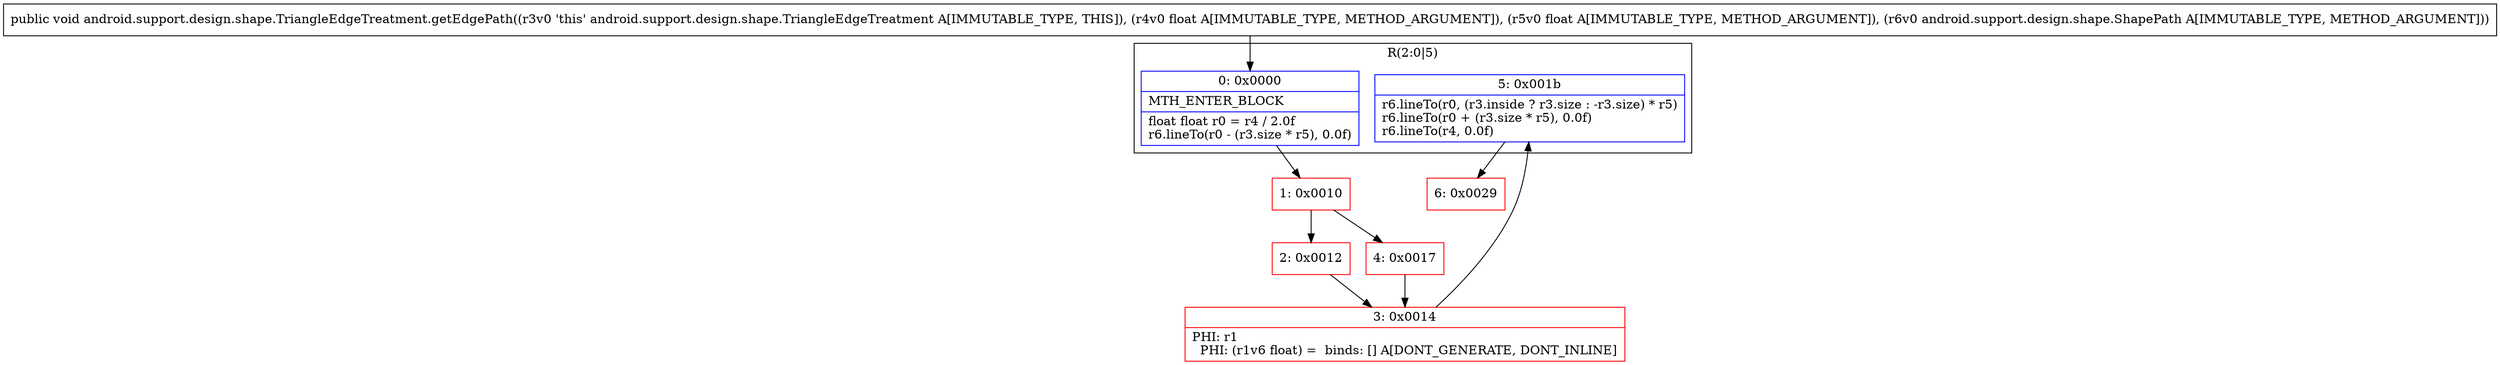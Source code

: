 digraph "CFG forandroid.support.design.shape.TriangleEdgeTreatment.getEdgePath(FFLandroid\/support\/design\/shape\/ShapePath;)V" {
subgraph cluster_Region_1862920923 {
label = "R(2:0|5)";
node [shape=record,color=blue];
Node_0 [shape=record,label="{0\:\ 0x0000|MTH_ENTER_BLOCK\l|float float r0 = r4 \/ 2.0f\lr6.lineTo(r0 \- (r3.size * r5), 0.0f)\l}"];
Node_5 [shape=record,label="{5\:\ 0x001b|r6.lineTo(r0, (r3.inside ? r3.size : \-r3.size) * r5)\lr6.lineTo(r0 + (r3.size * r5), 0.0f)\lr6.lineTo(r4, 0.0f)\l}"];
}
Node_1 [shape=record,color=red,label="{1\:\ 0x0010}"];
Node_2 [shape=record,color=red,label="{2\:\ 0x0012}"];
Node_3 [shape=record,color=red,label="{3\:\ 0x0014|PHI: r1 \l  PHI: (r1v6 float) =  binds: [] A[DONT_GENERATE, DONT_INLINE]\l}"];
Node_4 [shape=record,color=red,label="{4\:\ 0x0017}"];
Node_6 [shape=record,color=red,label="{6\:\ 0x0029}"];
MethodNode[shape=record,label="{public void android.support.design.shape.TriangleEdgeTreatment.getEdgePath((r3v0 'this' android.support.design.shape.TriangleEdgeTreatment A[IMMUTABLE_TYPE, THIS]), (r4v0 float A[IMMUTABLE_TYPE, METHOD_ARGUMENT]), (r5v0 float A[IMMUTABLE_TYPE, METHOD_ARGUMENT]), (r6v0 android.support.design.shape.ShapePath A[IMMUTABLE_TYPE, METHOD_ARGUMENT])) }"];
MethodNode -> Node_0;
Node_0 -> Node_1;
Node_5 -> Node_6;
Node_1 -> Node_2;
Node_1 -> Node_4;
Node_2 -> Node_3;
Node_3 -> Node_5;
Node_4 -> Node_3;
}

